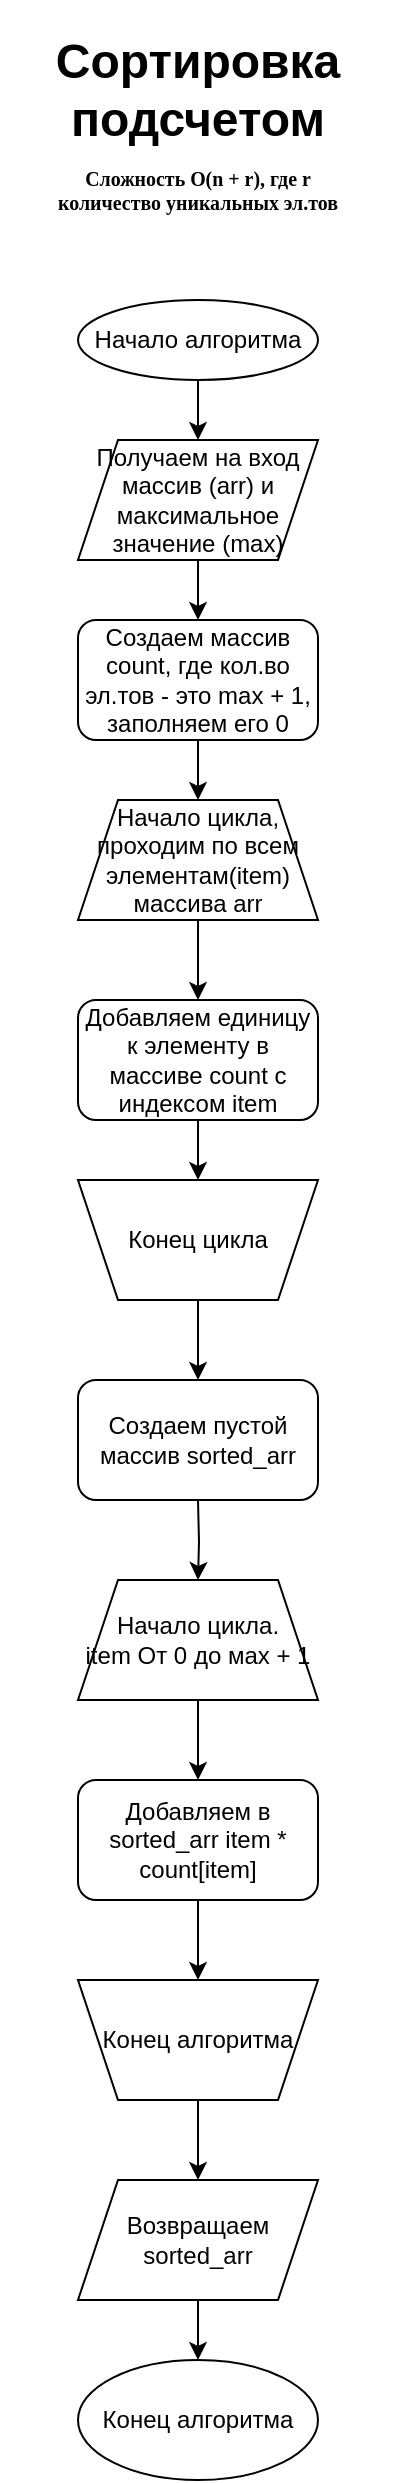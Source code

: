 <mxfile version="23.1.5" type="device">
  <diagram name="Страница — 1" id="KXM4fesVoZThwW96pbuJ">
    <mxGraphModel dx="1066" dy="703" grid="1" gridSize="10" guides="1" tooltips="1" connect="1" arrows="1" fold="1" page="1" pageScale="1" pageWidth="827" pageHeight="1169" math="0" shadow="0">
      <root>
        <mxCell id="0" />
        <mxCell id="1" parent="0" />
        <mxCell id="GFJ3YKUdAa9FuP8lDUYn-1" value="&lt;h1&gt;Сортировка подсчетом&lt;/h1&gt;" style="text;html=1;align=center;verticalAlign=middle;whiteSpace=wrap;rounded=0;" parent="1" vertex="1">
          <mxGeometry x="370" y="40" width="60" height="30" as="geometry" />
        </mxCell>
        <mxCell id="Szmw_6imXWy1Ow3QGUE5-1" value="&lt;h5&gt;&lt;font face=&quot;Lucida Console&quot;&gt;Сложность O(n + r), где r&lt;br&gt; &lt;/font&gt;&lt;font face=&quot;PfUzMNhyIiIcuB7v7KRG&quot;&gt;количество уникальных эл.тов&lt;/font&gt;&lt;/h5&gt;" style="text;html=1;align=center;verticalAlign=middle;whiteSpace=wrap;rounded=0;" parent="1" vertex="1">
          <mxGeometry x="301" y="90" width="198" height="30" as="geometry" />
        </mxCell>
        <mxCell id="Szmw_6imXWy1Ow3QGUE5-6" value="" style="edgeStyle=orthogonalEdgeStyle;rounded=0;orthogonalLoop=1;jettySize=auto;html=1;" parent="1" source="Szmw_6imXWy1Ow3QGUE5-3" target="Szmw_6imXWy1Ow3QGUE5-5" edge="1">
          <mxGeometry relative="1" as="geometry" />
        </mxCell>
        <mxCell id="Szmw_6imXWy1Ow3QGUE5-3" value="Начало алгоритма" style="ellipse;whiteSpace=wrap;html=1;" parent="1" vertex="1">
          <mxGeometry x="340" y="160" width="120" height="40" as="geometry" />
        </mxCell>
        <mxCell id="Szmw_6imXWy1Ow3QGUE5-8" value="" style="edgeStyle=orthogonalEdgeStyle;rounded=0;orthogonalLoop=1;jettySize=auto;html=1;" parent="1" source="Szmw_6imXWy1Ow3QGUE5-5" target="Szmw_6imXWy1Ow3QGUE5-7" edge="1">
          <mxGeometry relative="1" as="geometry" />
        </mxCell>
        <mxCell id="Szmw_6imXWy1Ow3QGUE5-5" value="Получаем на вход массив (arr) и максимальное значение (max)" style="shape=parallelogram;perimeter=parallelogramPerimeter;whiteSpace=wrap;html=1;fixedSize=1;" parent="1" vertex="1">
          <mxGeometry x="340" y="230" width="120" height="60" as="geometry" />
        </mxCell>
        <mxCell id="Szmw_6imXWy1Ow3QGUE5-10" value="" style="edgeStyle=orthogonalEdgeStyle;rounded=0;orthogonalLoop=1;jettySize=auto;html=1;" parent="1" source="Szmw_6imXWy1Ow3QGUE5-7" target="Szmw_6imXWy1Ow3QGUE5-9" edge="1">
          <mxGeometry relative="1" as="geometry" />
        </mxCell>
        <mxCell id="Szmw_6imXWy1Ow3QGUE5-7" value="Создаем массив count, где кол.во эл.тов - это max + 1, заполняем его 0" style="rounded=1;whiteSpace=wrap;html=1;" parent="1" vertex="1">
          <mxGeometry x="340" y="320" width="120" height="60" as="geometry" />
        </mxCell>
        <mxCell id="Szmw_6imXWy1Ow3QGUE5-12" value="" style="edgeStyle=orthogonalEdgeStyle;rounded=0;orthogonalLoop=1;jettySize=auto;html=1;" parent="1" source="Szmw_6imXWy1Ow3QGUE5-9" target="Szmw_6imXWy1Ow3QGUE5-11" edge="1">
          <mxGeometry relative="1" as="geometry" />
        </mxCell>
        <mxCell id="Szmw_6imXWy1Ow3QGUE5-9" value="Начало цикла,&lt;br&gt;проходим по всем элементам(item) массива arr" style="shape=trapezoid;perimeter=trapezoidPerimeter;whiteSpace=wrap;html=1;fixedSize=1;" parent="1" vertex="1">
          <mxGeometry x="340" y="410" width="120" height="60" as="geometry" />
        </mxCell>
        <mxCell id="Szmw_6imXWy1Ow3QGUE5-16" value="" style="edgeStyle=orthogonalEdgeStyle;rounded=0;orthogonalLoop=1;jettySize=auto;html=1;" parent="1" source="Szmw_6imXWy1Ow3QGUE5-11" target="Szmw_6imXWy1Ow3QGUE5-15" edge="1">
          <mxGeometry relative="1" as="geometry" />
        </mxCell>
        <mxCell id="Szmw_6imXWy1Ow3QGUE5-11" value="Добавляем единицу к элементу в массиве count c индексом item" style="rounded=1;whiteSpace=wrap;html=1;" parent="1" vertex="1">
          <mxGeometry x="340" y="510" width="120" height="60" as="geometry" />
        </mxCell>
        <mxCell id="Szmw_6imXWy1Ow3QGUE5-18" value="" style="edgeStyle=orthogonalEdgeStyle;rounded=0;orthogonalLoop=1;jettySize=auto;html=1;" parent="1" source="Szmw_6imXWy1Ow3QGUE5-15" edge="1">
          <mxGeometry relative="1" as="geometry">
            <mxPoint x="400" y="700" as="targetPoint" />
          </mxGeometry>
        </mxCell>
        <mxCell id="Szmw_6imXWy1Ow3QGUE5-15" value="Конец цикла" style="shape=trapezoid;perimeter=trapezoidPerimeter;whiteSpace=wrap;html=1;fixedSize=1;direction=west;" parent="1" vertex="1">
          <mxGeometry x="340" y="600" width="120" height="60" as="geometry" />
        </mxCell>
        <mxCell id="Szmw_6imXWy1Ow3QGUE5-20" value="" style="edgeStyle=orthogonalEdgeStyle;rounded=0;orthogonalLoop=1;jettySize=auto;html=1;" parent="1" target="Szmw_6imXWy1Ow3QGUE5-19" edge="1">
          <mxGeometry relative="1" as="geometry">
            <mxPoint x="400" y="760" as="sourcePoint" />
          </mxGeometry>
        </mxCell>
        <mxCell id="CFhJ3tXdv0iDTbVCfYKl-3" value="" style="edgeStyle=orthogonalEdgeStyle;rounded=0;orthogonalLoop=1;jettySize=auto;html=1;" parent="1" source="Szmw_6imXWy1Ow3QGUE5-19" target="CFhJ3tXdv0iDTbVCfYKl-1" edge="1">
          <mxGeometry relative="1" as="geometry" />
        </mxCell>
        <mxCell id="Szmw_6imXWy1Ow3QGUE5-19" value="Начало цикла.&lt;br&gt;item От 0 до мах + 1" style="shape=trapezoid;perimeter=trapezoidPerimeter;whiteSpace=wrap;html=1;fixedSize=1;" parent="1" vertex="1">
          <mxGeometry x="340" y="800" width="120" height="60" as="geometry" />
        </mxCell>
        <mxCell id="Szmw_6imXWy1Ow3QGUE5-23" value="Создаем пустой массив sorted_arr" style="rounded=1;whiteSpace=wrap;html=1;" parent="1" vertex="1">
          <mxGeometry x="340" y="700" width="120" height="60" as="geometry" />
        </mxCell>
        <mxCell id="CFhJ3tXdv0iDTbVCfYKl-5" value="" style="edgeStyle=orthogonalEdgeStyle;rounded=0;orthogonalLoop=1;jettySize=auto;html=1;" parent="1" source="CFhJ3tXdv0iDTbVCfYKl-1" edge="1">
          <mxGeometry relative="1" as="geometry">
            <mxPoint x="400" y="1000" as="targetPoint" />
          </mxGeometry>
        </mxCell>
        <mxCell id="CFhJ3tXdv0iDTbVCfYKl-1" value="Добавляем в sorted_arr item * count[item]" style="rounded=1;whiteSpace=wrap;html=1;" parent="1" vertex="1">
          <mxGeometry x="340" y="900" width="120" height="60" as="geometry" />
        </mxCell>
        <mxCell id="CFhJ3tXdv0iDTbVCfYKl-8" value="" style="edgeStyle=orthogonalEdgeStyle;rounded=0;orthogonalLoop=1;jettySize=auto;html=1;" parent="1" source="CFhJ3tXdv0iDTbVCfYKl-6" target="CFhJ3tXdv0iDTbVCfYKl-7" edge="1">
          <mxGeometry relative="1" as="geometry" />
        </mxCell>
        <mxCell id="CFhJ3tXdv0iDTbVCfYKl-6" value="Возвращаем sorted_arr" style="shape=parallelogram;perimeter=parallelogramPerimeter;whiteSpace=wrap;html=1;fixedSize=1;" parent="1" vertex="1">
          <mxGeometry x="340" y="1100" width="120" height="60" as="geometry" />
        </mxCell>
        <mxCell id="CFhJ3tXdv0iDTbVCfYKl-7" value="Конец алгоритма" style="ellipse;whiteSpace=wrap;html=1;" parent="1" vertex="1">
          <mxGeometry x="340" y="1190" width="120" height="60" as="geometry" />
        </mxCell>
        <mxCell id="CFhJ3tXdv0iDTbVCfYKl-10" value="" style="edgeStyle=orthogonalEdgeStyle;rounded=0;orthogonalLoop=1;jettySize=auto;html=1;" parent="1" source="CFhJ3tXdv0iDTbVCfYKl-9" target="CFhJ3tXdv0iDTbVCfYKl-6" edge="1">
          <mxGeometry relative="1" as="geometry" />
        </mxCell>
        <mxCell id="CFhJ3tXdv0iDTbVCfYKl-9" value="Конец алгоритма" style="shape=trapezoid;perimeter=trapezoidPerimeter;whiteSpace=wrap;html=1;fixedSize=1;direction=west;" parent="1" vertex="1">
          <mxGeometry x="340" y="1000" width="120" height="60" as="geometry" />
        </mxCell>
      </root>
    </mxGraphModel>
  </diagram>
</mxfile>

